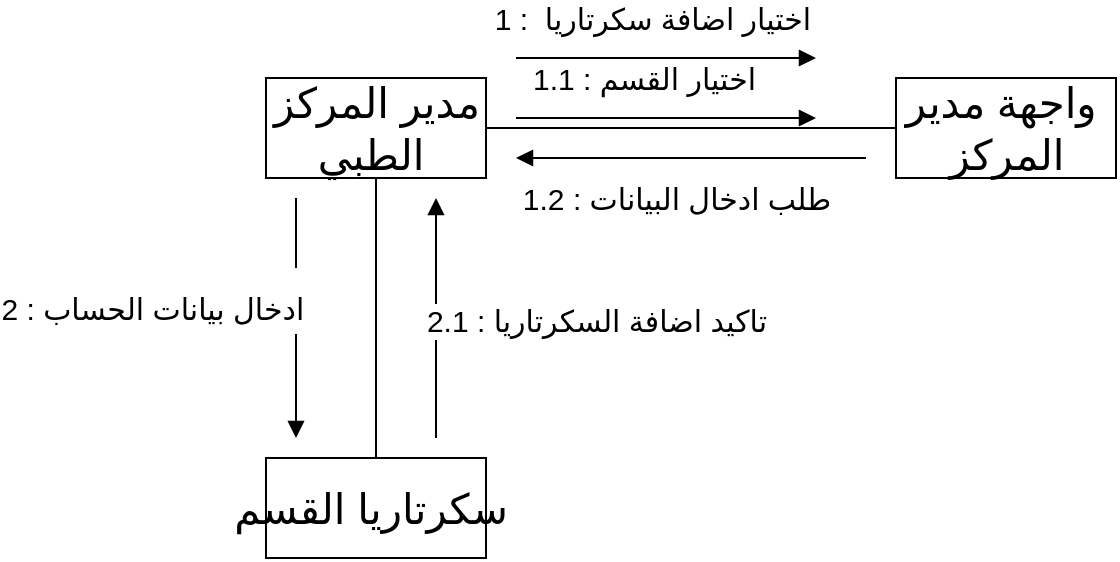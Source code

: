 <mxfile version="13.9.9" type="device"><diagram id="YfrZeionNStFpJmylh4Y" name="Page-1"><mxGraphModel dx="853" dy="493" grid="1" gridSize="10" guides="1" tooltips="1" connect="1" arrows="1" fold="1" page="1" pageScale="1" pageWidth="850" pageHeight="1100" math="0" shadow="0"><root><mxCell id="0"/><mxCell id="1" parent="0"/><mxCell id="W9XDQrouQqObuWEof5EQ-1" value="&lt;span style=&quot;font-size: 21px&quot;&gt;مدير المركز&lt;br&gt;الطبي&amp;nbsp;&lt;/span&gt;" style="html=1;" vertex="1" parent="1"><mxGeometry x="205" y="440" width="110" height="50" as="geometry"/></mxCell><mxCell id="W9XDQrouQqObuWEof5EQ-2" value="" style="endArrow=none;html=1;edgeStyle=orthogonalEdgeStyle;entryX=0;entryY=0.5;entryDx=0;entryDy=0;exitX=1;exitY=0.5;exitDx=0;exitDy=0;" edge="1" parent="1" source="W9XDQrouQqObuWEof5EQ-1" target="W9XDQrouQqObuWEof5EQ-10"><mxGeometry relative="1" as="geometry"><mxPoint x="330" y="465" as="sourcePoint"/><mxPoint x="510" y="465" as="targetPoint"/></mxGeometry></mxCell><mxCell id="W9XDQrouQqObuWEof5EQ-6" value="" style="endArrow=block;endFill=1;html=1;edgeStyle=orthogonalEdgeStyle;align=left;verticalAlign=top;" edge="1" parent="1"><mxGeometry x="-1" relative="1" as="geometry"><mxPoint x="330" y="430" as="sourcePoint"/><mxPoint x="480" y="430" as="targetPoint"/><Array as="points"><mxPoint x="410" y="430"/><mxPoint x="410" y="430"/></Array></mxGeometry></mxCell><mxCell id="W9XDQrouQqObuWEof5EQ-7" value="&lt;span style=&quot;font-size: 15px&quot;&gt;1 :&amp;nbsp; اختيار اضافة سكرتاريا&lt;/span&gt;" style="edgeLabel;html=1;align=center;verticalAlign=middle;resizable=0;points=[];" vertex="1" connectable="0" parent="W9XDQrouQqObuWEof5EQ-6"><mxGeometry x="0.26" y="3" relative="1" as="geometry"><mxPoint x="-27" y="-17" as="offset"/></mxGeometry></mxCell><mxCell id="W9XDQrouQqObuWEof5EQ-8" value="" style="endArrow=block;endFill=1;html=1;edgeStyle=orthogonalEdgeStyle;align=left;verticalAlign=top;" edge="1" parent="1"><mxGeometry x="-1" relative="1" as="geometry"><mxPoint x="330" y="460" as="sourcePoint"/><mxPoint x="480" y="460" as="targetPoint"/><Array as="points"><mxPoint x="410" y="460"/><mxPoint x="410" y="460"/></Array></mxGeometry></mxCell><mxCell id="W9XDQrouQqObuWEof5EQ-9" value="&lt;span style=&quot;font-size: 15px&quot;&gt;1.1 : اختيار القسم&amp;nbsp; &amp;nbsp;&lt;/span&gt;" style="edgeLabel;html=1;align=center;verticalAlign=middle;resizable=0;points=[];" vertex="1" connectable="0" parent="W9XDQrouQqObuWEof5EQ-8"><mxGeometry x="0.26" y="3" relative="1" as="geometry"><mxPoint x="-24.48" y="-17" as="offset"/></mxGeometry></mxCell><mxCell id="W9XDQrouQqObuWEof5EQ-10" value="&lt;span style=&quot;font-size: 21px&quot;&gt;واجهة مدير&amp;nbsp;&lt;br&gt;المركز&lt;br&gt;&lt;/span&gt;" style="html=1;" vertex="1" parent="1"><mxGeometry x="520" y="440" width="110" height="50" as="geometry"/></mxCell><mxCell id="W9XDQrouQqObuWEof5EQ-11" value="&lt;span style=&quot;font-size: 21px&quot;&gt;سكرتاريا القسم&amp;nbsp;&lt;/span&gt;" style="html=1;" vertex="1" parent="1"><mxGeometry x="205" y="630" width="110" height="50" as="geometry"/></mxCell><mxCell id="W9XDQrouQqObuWEof5EQ-12" value="" style="endArrow=none;html=1;rounded=0;fontSize=28;entryX=0.5;entryY=0;entryDx=0;entryDy=0;exitX=0.5;exitY=1;exitDx=0;exitDy=0;" edge="1" parent="1" source="W9XDQrouQqObuWEof5EQ-1" target="W9XDQrouQqObuWEof5EQ-11"><mxGeometry relative="1" as="geometry"><mxPoint x="396.585" y="329.544" as="sourcePoint"/><mxPoint x="672.777" y="476.964" as="targetPoint"/></mxGeometry></mxCell><mxCell id="W9XDQrouQqObuWEof5EQ-13" value="" style="html=1;verticalAlign=bottom;endArrow=block;fontSize=28;" edge="1" parent="1"><mxGeometry width="80" relative="1" as="geometry"><mxPoint x="220" y="500" as="sourcePoint"/><mxPoint x="220" y="620" as="targetPoint"/></mxGeometry></mxCell><mxCell id="W9XDQrouQqObuWEof5EQ-14" value="&lt;font style=&quot;font-size: 15px&quot;&gt;2 : ادخال بيانات الحساب&amp;nbsp;&lt;/font&gt;" style="edgeLabel;html=1;align=center;verticalAlign=middle;resizable=0;points=[];fontSize=28;" vertex="1" connectable="0" parent="W9XDQrouQqObuWEof5EQ-13"><mxGeometry x="0.197" y="2" relative="1" as="geometry"><mxPoint x="-72" y="-21.72" as="offset"/></mxGeometry></mxCell><mxCell id="W9XDQrouQqObuWEof5EQ-17" value="" style="endArrow=block;endFill=1;html=1;edgeStyle=orthogonalEdgeStyle;align=left;verticalAlign=top;" edge="1" parent="1"><mxGeometry x="-1" relative="1" as="geometry"><mxPoint x="505" y="480" as="sourcePoint"/><mxPoint x="330" y="480" as="targetPoint"/><Array as="points"><mxPoint x="345" y="480"/></Array></mxGeometry></mxCell><mxCell id="W9XDQrouQqObuWEof5EQ-18" value="&lt;span style=&quot;font-size: 15px&quot;&gt;1.2 : طلب ادخال البيانات&lt;/span&gt;" style="edgeLabel;html=1;align=center;verticalAlign=middle;resizable=0;points=[];" vertex="1" connectable="0" parent="W9XDQrouQqObuWEof5EQ-17"><mxGeometry x="0.26" y="3" relative="1" as="geometry"><mxPoint x="15.34" y="17" as="offset"/></mxGeometry></mxCell><mxCell id="W9XDQrouQqObuWEof5EQ-19" value="" style="endArrow=block;endFill=1;html=1;edgeStyle=orthogonalEdgeStyle;align=left;verticalAlign=top;" edge="1" parent="1"><mxGeometry x="-1" relative="1" as="geometry"><mxPoint x="290" y="620" as="sourcePoint"/><mxPoint x="290" y="500" as="targetPoint"/><Array as="points"><mxPoint x="290" y="540"/></Array></mxGeometry></mxCell><mxCell id="W9XDQrouQqObuWEof5EQ-20" value="&lt;span style=&quot;font-size: 15px&quot;&gt;2.1 : تاكيد اضافة السكرتاريا&lt;/span&gt;" style="edgeLabel;html=1;align=center;verticalAlign=middle;resizable=0;points=[];" vertex="1" connectable="0" parent="W9XDQrouQqObuWEof5EQ-19"><mxGeometry x="0.26" y="3" relative="1" as="geometry"><mxPoint x="83" y="15.86" as="offset"/></mxGeometry></mxCell></root></mxGraphModel></diagram></mxfile>